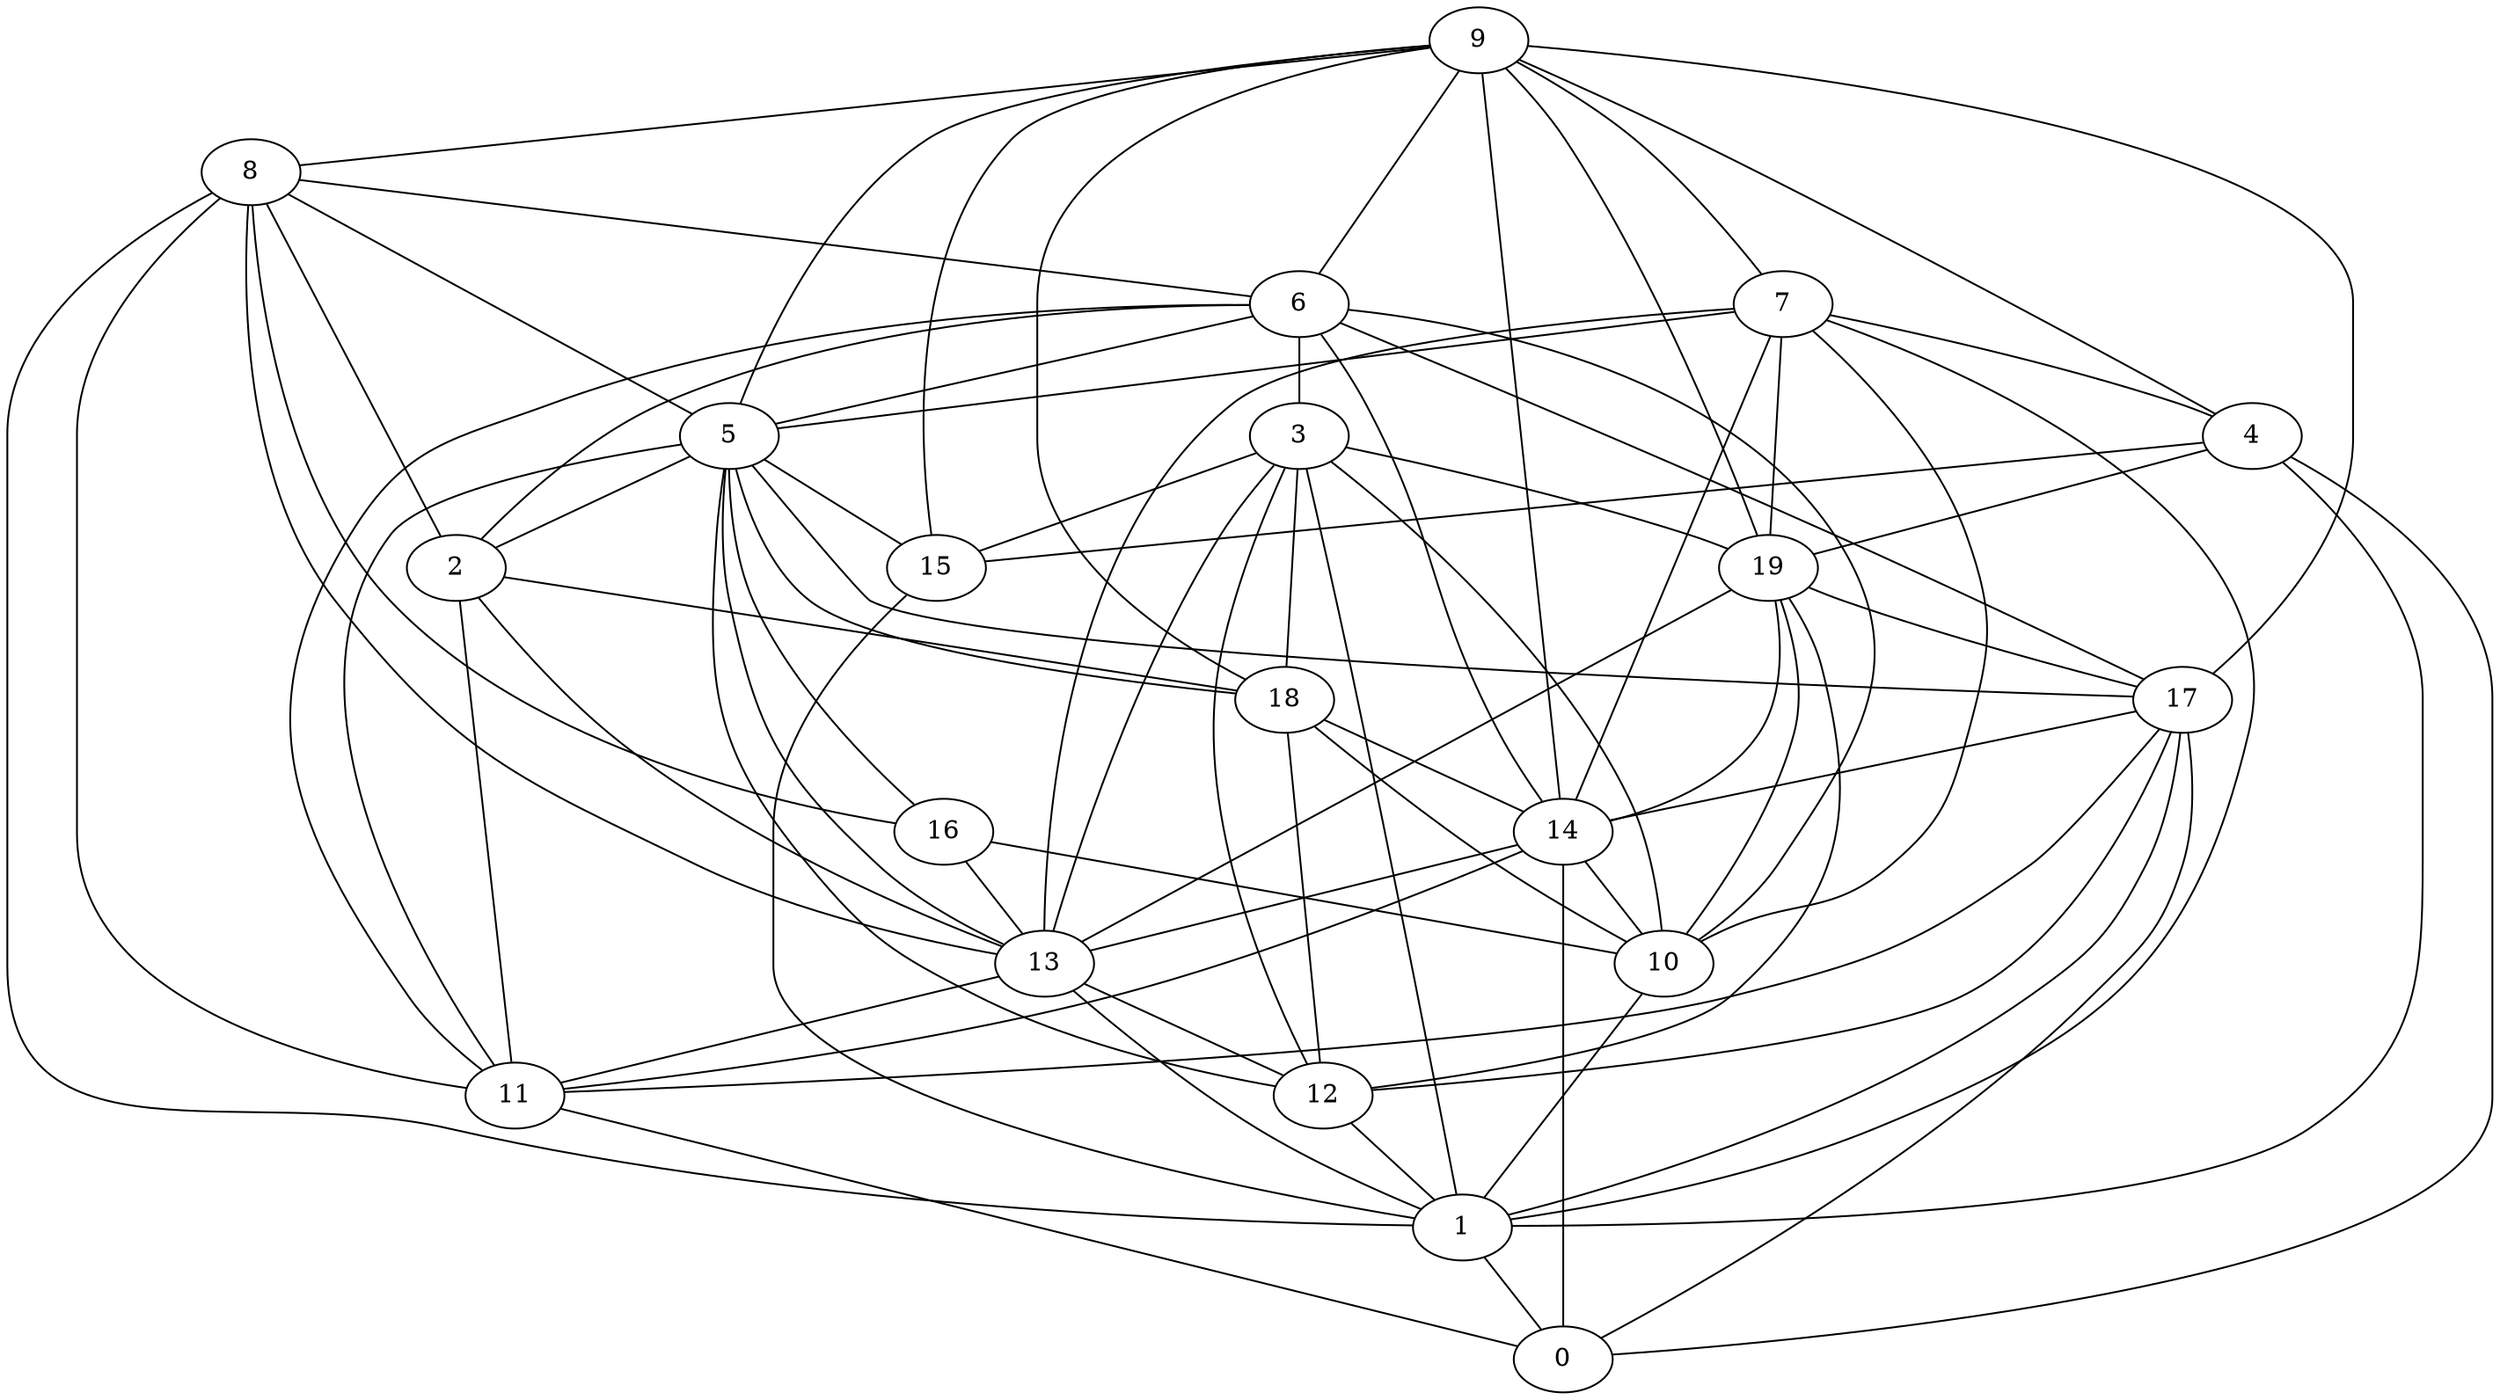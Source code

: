 digraph GG_graph {

subgraph G_graph {
edge [color = black]
"2" -> "18" [dir = none]
"5" -> "11" [dir = none]
"5" -> "17" [dir = none]
"8" -> "13" [dir = none]
"4" -> "0" [dir = none]
"4" -> "15" [dir = none]
"10" -> "1" [dir = none]
"7" -> "1" [dir = none]
"7" -> "14" [dir = none]
"7" -> "13" [dir = none]
"17" -> "12" [dir = none]
"17" -> "11" [dir = none]
"17" -> "14" [dir = none]
"6" -> "10" [dir = none]
"6" -> "2" [dir = none]
"6" -> "3" [dir = none]
"6" -> "5" [dir = none]
"6" -> "14" [dir = none]
"19" -> "17" [dir = none]
"19" -> "13" [dir = none]
"13" -> "11" [dir = none]
"13" -> "12" [dir = none]
"9" -> "8" [dir = none]
"9" -> "14" [dir = none]
"9" -> "5" [dir = none]
"9" -> "18" [dir = none]
"9" -> "15" [dir = none]
"9" -> "6" [dir = none]
"3" -> "15" [dir = none]
"3" -> "18" [dir = none]
"16" -> "13" [dir = none]
"16" -> "10" [dir = none]
"14" -> "13" [dir = none]
"14" -> "10" [dir = none]
"14" -> "0" [dir = none]
"14" -> "11" [dir = none]
"18" -> "14" [dir = none]
"11" -> "0" [dir = none]
"8" -> "5" [dir = none]
"6" -> "17" [dir = none]
"5" -> "2" [dir = none]
"4" -> "19" [dir = none]
"19" -> "14" [dir = none]
"18" -> "12" [dir = none]
"5" -> "15" [dir = none]
"9" -> "4" [dir = none]
"3" -> "12" [dir = none]
"8" -> "11" [dir = none]
"5" -> "12" [dir = none]
"9" -> "7" [dir = none]
"8" -> "1" [dir = none]
"17" -> "0" [dir = none]
"9" -> "19" [dir = none]
"6" -> "11" [dir = none]
"4" -> "1" [dir = none]
"9" -> "17" [dir = none]
"17" -> "1" [dir = none]
"3" -> "19" [dir = none]
"8" -> "2" [dir = none]
"1" -> "0" [dir = none]
"2" -> "11" [dir = none]
"5" -> "16" [dir = none]
"12" -> "1" [dir = none]
"18" -> "10" [dir = none]
"19" -> "10" [dir = none]
"5" -> "13" [dir = none]
"8" -> "6" [dir = none]
"13" -> "1" [dir = none]
"7" -> "10" [dir = none]
"8" -> "16" [dir = none]
"7" -> "4" [dir = none]
"3" -> "1" [dir = none]
"19" -> "12" [dir = none]
"2" -> "13" [dir = none]
"7" -> "5" [dir = none]
"5" -> "18" [dir = none]
"3" -> "10" [dir = none]
"15" -> "1" [dir = none]
"7" -> "19" [dir = none]
"3" -> "13" [dir = none]
}

}
